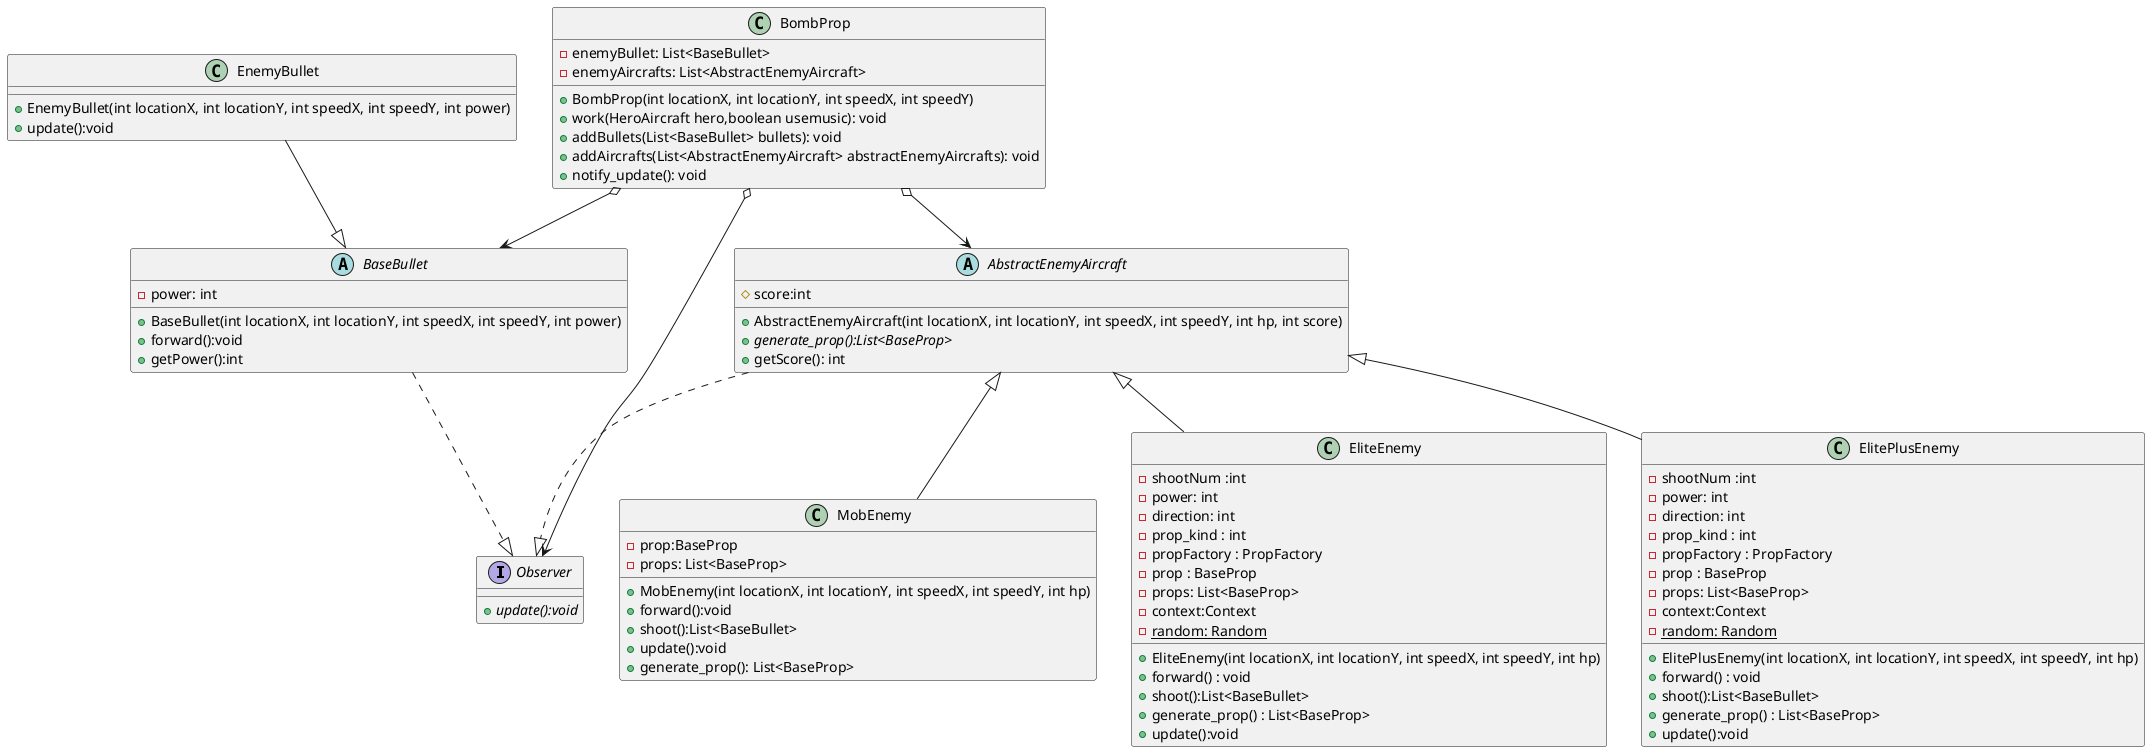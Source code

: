 @startuml

interface Observer{
    + {abstract} update():void
}
abstract class AbstractEnemyAircraft
{
    # score:int 
    + AbstractEnemyAircraft(int locationX, int locationY, int speedX, int speedY, int hp, int score)
    +{abstract} generate_prop():List<BaseProp>
    +getScore(): int 
 }

AbstractEnemyAircraft ..|> Observer

class BombProp {
    - enemyBullet: List<BaseBullet>
    - enemyAircrafts: List<AbstractEnemyAircraft>
    + BombProp(int locationX, int locationY, int speedX, int speedY)
	+ work(HeroAircraft hero,boolean usemusic): void
    + addBullets(List<BaseBullet> bullets): void
    + addAircrafts(List<AbstractEnemyAircraft> abstractEnemyAircrafts): void
    + notify_update(): void
}

class MobEnemy {
    - prop:BaseProp
    - props: List<BaseProp>
    + MobEnemy(int locationX, int locationY, int speedX, int speedY, int hp)
    + forward():void
    + shoot():List<BaseBullet>
    + update():void
    +generate_prop(): List<BaseProp> 
}
AbstractEnemyAircraft <|-- MobEnemy

class EliteEnemy{
    - shootNum :int
    - power: int 
    - direction: int
    - prop_kind : int
    - propFactory : PropFactory
    - prop : BaseProp
    - props: List<BaseProp> 
    - context:Context
    - {static} random: Random 
    + EliteEnemy(int locationX, int locationY, int speedX, int speedY, int hp)
    + forward() : void
    + shoot():List<BaseBullet>
    + generate_prop() : List<BaseProp> 
    + update():void

}
AbstractEnemyAircraft <|--EliteEnemy


class ElitePlusEnemy{
    - shootNum :int
    - power: int 
    - direction: int
    - prop_kind : int
    - propFactory : PropFactory
    - prop : BaseProp
    - props: List<BaseProp> 
    - context:Context
    - {static} random: Random 
    + ElitePlusEnemy(int locationX, int locationY, int speedX, int speedY, int hp)
    + forward() : void
    + shoot():List<BaseBullet>
    + generate_prop() : List<BaseProp> 
    + update():void

}
AbstractEnemyAircraft <|--ElitePlusEnemy


abstract class BaseBullet
{
    - power: int
    + BaseBullet(int locationX, int locationY, int speedX, int speedY, int power)
    + forward():void
    + getPower():int
}

BaseBullet ..|> Observer
class EnemyBullet
{
    +EnemyBullet(int locationX, int locationY, int speedX, int speedY, int power)
    +update():void
}
EnemyBullet --|>BaseBullet

BombProp o-->Observer
BombProp o--> BaseBullet
BombProp o--> AbstractEnemyAircraft
@enduml